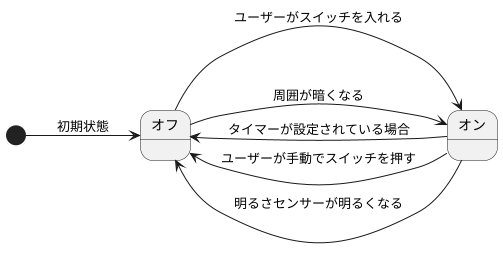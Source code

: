 @startuml
left to right direction
[*] --> オフ : 初期状態
オフ --> オン : ユーザーがスイッチを入れる
オン --> オフ : タイマーが設定されている場合
オン --> オフ : ユーザーが手動でスイッチを押す
オン --> オフ : 明るさセンサーが明るくなる
オフ --> オン : 周囲が暗くなる
@enduml